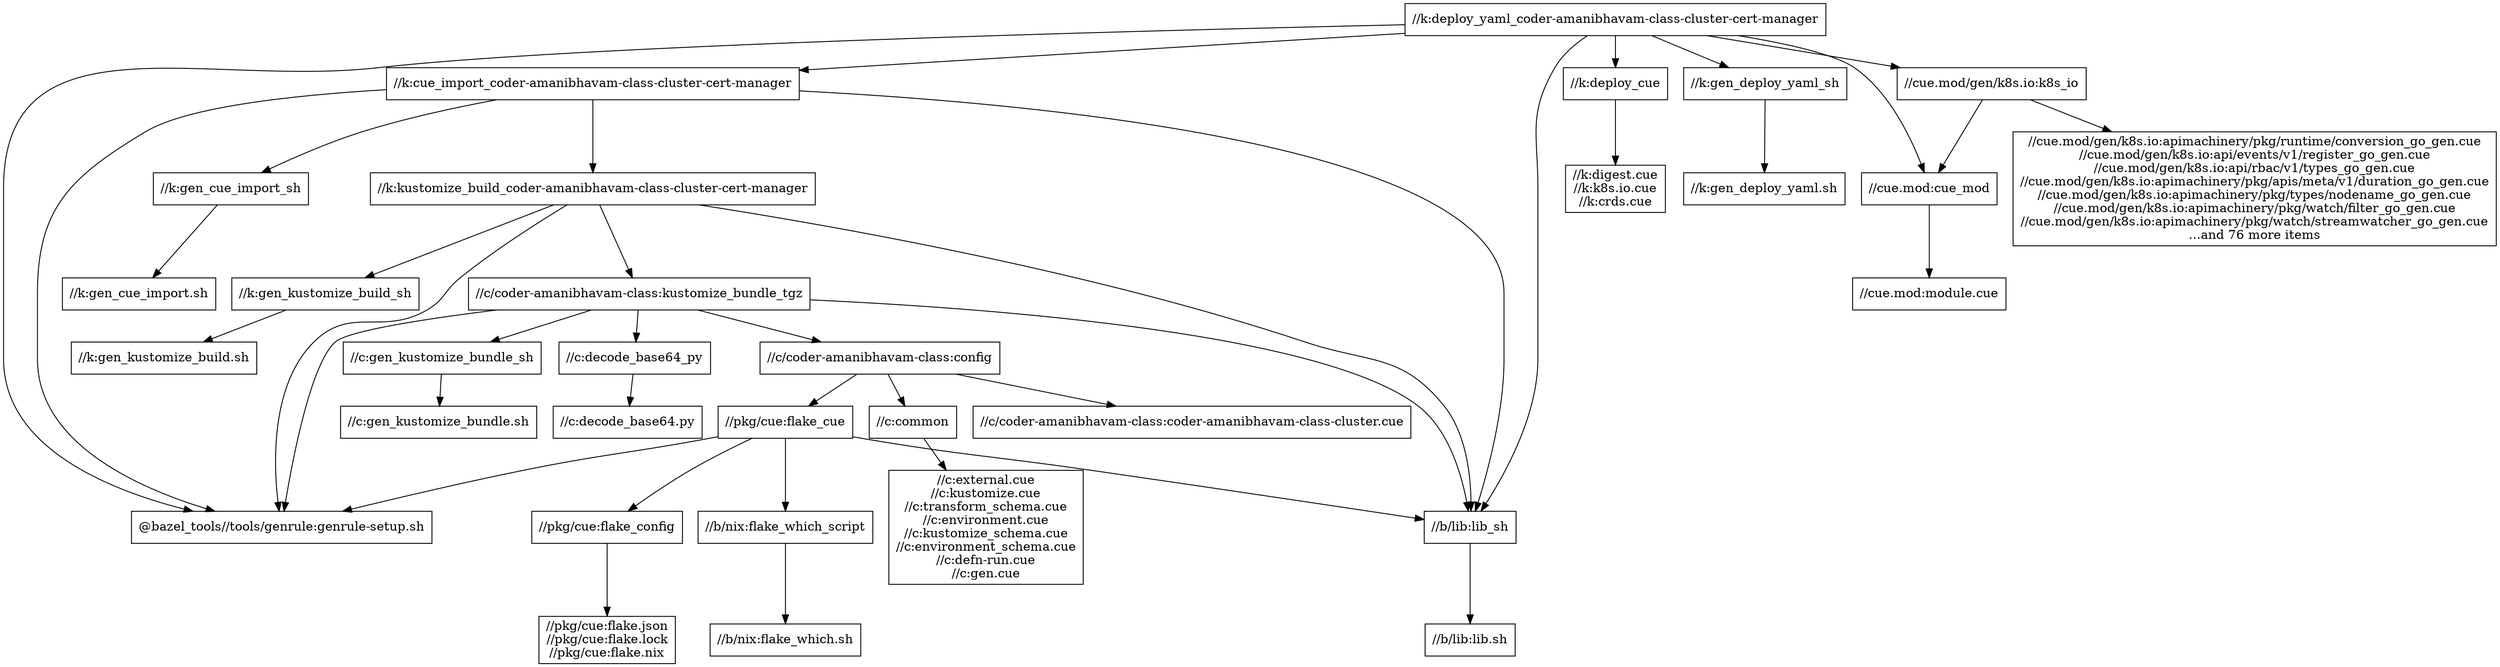 digraph mygraph {
  node [shape=box];
  "//k:deploy_yaml_coder-amanibhavam-class-cluster-cert-manager"
  "//k:deploy_yaml_coder-amanibhavam-class-cluster-cert-manager" -> "//k:cue_import_coder-amanibhavam-class-cluster-cert-manager"
  "//k:deploy_yaml_coder-amanibhavam-class-cluster-cert-manager" -> "//k:deploy_cue"
  "//k:deploy_yaml_coder-amanibhavam-class-cluster-cert-manager" -> "//k:gen_deploy_yaml_sh"
  "//k:deploy_yaml_coder-amanibhavam-class-cluster-cert-manager" -> "//cue.mod:cue_mod"
  "//k:deploy_yaml_coder-amanibhavam-class-cluster-cert-manager" -> "//b/lib:lib_sh"
  "//k:deploy_yaml_coder-amanibhavam-class-cluster-cert-manager" -> "@bazel_tools//tools/genrule:genrule-setup.sh"
  "//k:deploy_yaml_coder-amanibhavam-class-cluster-cert-manager" -> "//cue.mod/gen/k8s.io:k8s_io"
  "//cue.mod/gen/k8s.io:k8s_io"
  "//cue.mod/gen/k8s.io:k8s_io" -> "//cue.mod/gen/k8s.io:apimachinery/pkg/runtime/conversion_go_gen.cue\n//cue.mod/gen/k8s.io:api/events/v1/register_go_gen.cue\n//cue.mod/gen/k8s.io:api/rbac/v1/types_go_gen.cue\n//cue.mod/gen/k8s.io:apimachinery/pkg/apis/meta/v1/duration_go_gen.cue\n//cue.mod/gen/k8s.io:apimachinery/pkg/types/nodename_go_gen.cue\n//cue.mod/gen/k8s.io:apimachinery/pkg/watch/filter_go_gen.cue\n//cue.mod/gen/k8s.io:apimachinery/pkg/watch/streamwatcher_go_gen.cue\n...and 76 more items"
  "//cue.mod/gen/k8s.io:k8s_io" -> "//cue.mod:cue_mod"
  "//cue.mod/gen/k8s.io:apimachinery/pkg/runtime/conversion_go_gen.cue\n//cue.mod/gen/k8s.io:api/events/v1/register_go_gen.cue\n//cue.mod/gen/k8s.io:api/rbac/v1/types_go_gen.cue\n//cue.mod/gen/k8s.io:apimachinery/pkg/apis/meta/v1/duration_go_gen.cue\n//cue.mod/gen/k8s.io:apimachinery/pkg/types/nodename_go_gen.cue\n//cue.mod/gen/k8s.io:apimachinery/pkg/watch/filter_go_gen.cue\n//cue.mod/gen/k8s.io:apimachinery/pkg/watch/streamwatcher_go_gen.cue\n...and 76 more items"
  "//cue.mod:cue_mod"
  "//cue.mod:cue_mod" -> "//cue.mod:module.cue"
  "//cue.mod:module.cue"
  "//k:deploy_cue"
  "//k:deploy_cue" -> "//k:digest.cue\n//k:k8s.io.cue\n//k:crds.cue"
  "//k:digest.cue\n//k:k8s.io.cue\n//k:crds.cue"
  "//k:cue_import_coder-amanibhavam-class-cluster-cert-manager"
  "//k:cue_import_coder-amanibhavam-class-cluster-cert-manager" -> "//k:kustomize_build_coder-amanibhavam-class-cluster-cert-manager"
  "//k:cue_import_coder-amanibhavam-class-cluster-cert-manager" -> "//k:gen_cue_import_sh"
  "//k:cue_import_coder-amanibhavam-class-cluster-cert-manager" -> "//b/lib:lib_sh"
  "//k:cue_import_coder-amanibhavam-class-cluster-cert-manager" -> "@bazel_tools//tools/genrule:genrule-setup.sh"
  "//k:gen_cue_import_sh"
  "//k:gen_cue_import_sh" -> "//k:gen_cue_import.sh"
  "//k:gen_cue_import.sh"
  "//k:kustomize_build_coder-amanibhavam-class-cluster-cert-manager"
  "//k:kustomize_build_coder-amanibhavam-class-cluster-cert-manager" -> "//k:gen_kustomize_build_sh"
  "//k:kustomize_build_coder-amanibhavam-class-cluster-cert-manager" -> "//c/coder-amanibhavam-class:kustomize_bundle_tgz"
  "//k:kustomize_build_coder-amanibhavam-class-cluster-cert-manager" -> "//b/lib:lib_sh"
  "//k:kustomize_build_coder-amanibhavam-class-cluster-cert-manager" -> "@bazel_tools//tools/genrule:genrule-setup.sh"
  "//c/coder-amanibhavam-class:kustomize_bundle_tgz"
  "//c/coder-amanibhavam-class:kustomize_bundle_tgz" -> "//c/coder-amanibhavam-class:config"
  "//c/coder-amanibhavam-class:kustomize_bundle_tgz" -> "@bazel_tools//tools/genrule:genrule-setup.sh"
  "//c/coder-amanibhavam-class:kustomize_bundle_tgz" -> "//c:gen_kustomize_bundle_sh"
  "//c/coder-amanibhavam-class:kustomize_bundle_tgz" -> "//c:decode_base64_py"
  "//c/coder-amanibhavam-class:kustomize_bundle_tgz" -> "//b/lib:lib_sh"
  "//c/coder-amanibhavam-class:config"
  "//c/coder-amanibhavam-class:config" -> "//pkg/cue:flake_cue"
  "//c/coder-amanibhavam-class:config" -> "//c/coder-amanibhavam-class:coder-amanibhavam-class-cluster.cue"
  "//c/coder-amanibhavam-class:config" -> "//c:common"
  "//c:common"
  "//c:common" -> "//c:external.cue\n//c:kustomize.cue\n//c:transform_schema.cue\n//c:environment.cue\n//c:kustomize_schema.cue\n//c:environment_schema.cue\n//c:defn-run.cue\n//c:gen.cue"
  "//c:external.cue\n//c:kustomize.cue\n//c:transform_schema.cue\n//c:environment.cue\n//c:kustomize_schema.cue\n//c:environment_schema.cue\n//c:defn-run.cue\n//c:gen.cue"
  "//pkg/cue:flake_cue"
  "//pkg/cue:flake_cue" -> "//pkg/cue:flake_config"
  "//pkg/cue:flake_cue" -> "//b/nix:flake_which_script"
  "//pkg/cue:flake_cue" -> "@bazel_tools//tools/genrule:genrule-setup.sh"
  "//pkg/cue:flake_cue" -> "//b/lib:lib_sh"
  "//b/lib:lib_sh"
  "//b/lib:lib_sh" -> "//b/lib:lib.sh"
  "//b/lib:lib.sh"
  "@bazel_tools//tools/genrule:genrule-setup.sh"
  "//b/nix:flake_which_script"
  "//b/nix:flake_which_script" -> "//b/nix:flake_which.sh"
  "//b/nix:flake_which.sh"
  "//k:gen_kustomize_build_sh"
  "//k:gen_kustomize_build_sh" -> "//k:gen_kustomize_build.sh"
  "//k:gen_kustomize_build.sh"
  "//c/coder-amanibhavam-class:coder-amanibhavam-class-cluster.cue"
  "//pkg/cue:flake_config"
  "//pkg/cue:flake_config" -> "//pkg/cue:flake.json\n//pkg/cue:flake.lock\n//pkg/cue:flake.nix"
  "//k:gen_deploy_yaml_sh"
  "//k:gen_deploy_yaml_sh" -> "//k:gen_deploy_yaml.sh"
  "//pkg/cue:flake.json\n//pkg/cue:flake.lock\n//pkg/cue:flake.nix"
  "//c:decode_base64_py"
  "//c:decode_base64_py" -> "//c:decode_base64.py"
  "//c:decode_base64.py"
  "//k:gen_deploy_yaml.sh"
  "//c:gen_kustomize_bundle_sh"
  "//c:gen_kustomize_bundle_sh" -> "//c:gen_kustomize_bundle.sh"
  "//c:gen_kustomize_bundle.sh"
}
